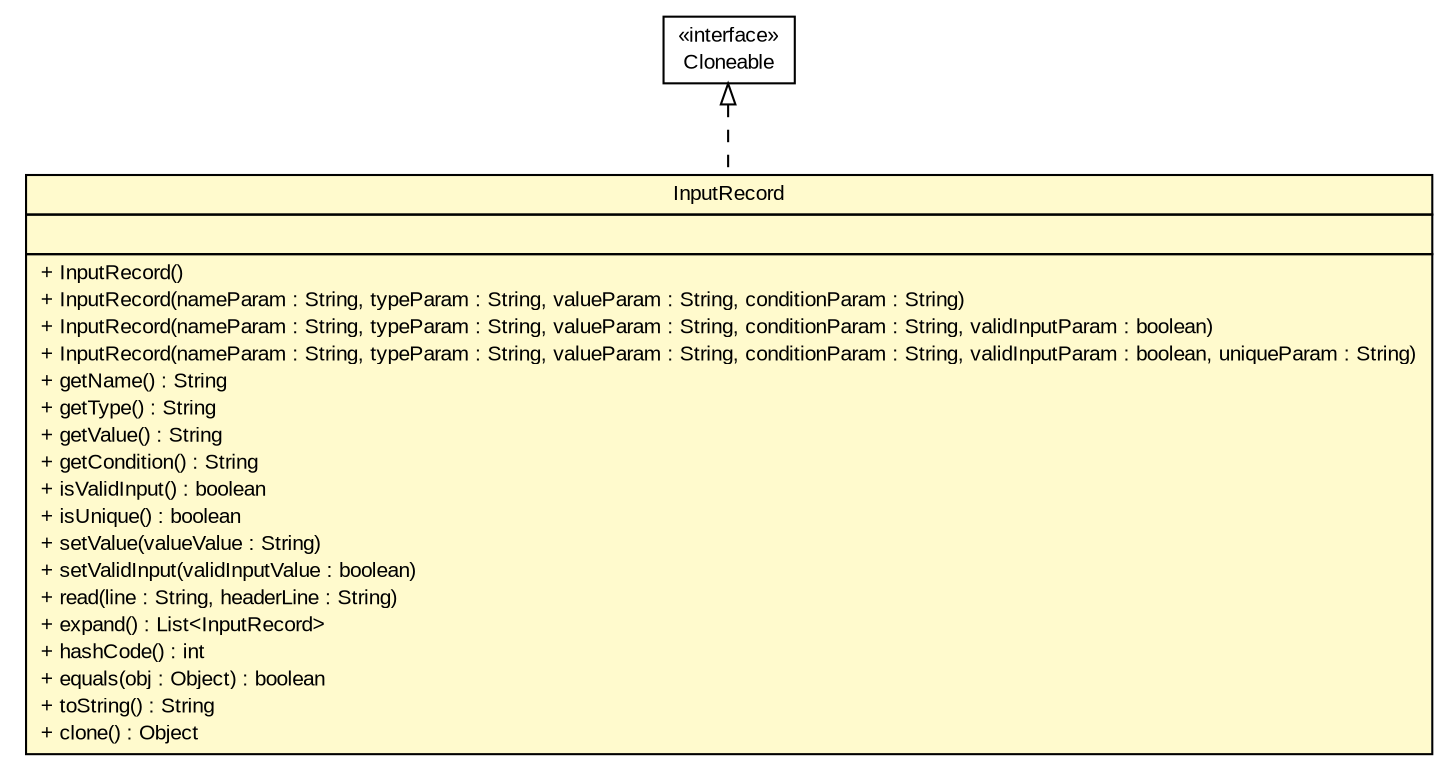 #!/usr/local/bin/dot
#
# Class diagram 
# Generated by UMLGraph version R5_6 (http://www.umlgraph.org/)
#

digraph G {
	edge [fontname="arial",fontsize=10,labelfontname="arial",labelfontsize=10];
	node [fontname="arial",fontsize=10,shape=plaintext];
	nodesep=0.25;
	ranksep=0.5;
	// com.github.mkolisnyk.aerial.document.InputRecord
	c2898 [label=<<table title="com.github.mkolisnyk.aerial.document.InputRecord" border="0" cellborder="1" cellspacing="0" cellpadding="2" port="p" bgcolor="lemonChiffon" href="./InputRecord.html">
		<tr><td><table border="0" cellspacing="0" cellpadding="1">
<tr><td align="center" balign="center"> InputRecord </td></tr>
		</table></td></tr>
		<tr><td><table border="0" cellspacing="0" cellpadding="1">
<tr><td align="left" balign="left">  </td></tr>
		</table></td></tr>
		<tr><td><table border="0" cellspacing="0" cellpadding="1">
<tr><td align="left" balign="left"> + InputRecord() </td></tr>
<tr><td align="left" balign="left"> + InputRecord(nameParam : String, typeParam : String, valueParam : String, conditionParam : String) </td></tr>
<tr><td align="left" balign="left"> + InputRecord(nameParam : String, typeParam : String, valueParam : String, conditionParam : String, validInputParam : boolean) </td></tr>
<tr><td align="left" balign="left"> + InputRecord(nameParam : String, typeParam : String, valueParam : String, conditionParam : String, validInputParam : boolean, uniqueParam : String) </td></tr>
<tr><td align="left" balign="left"> + getName() : String </td></tr>
<tr><td align="left" balign="left"> + getType() : String </td></tr>
<tr><td align="left" balign="left"> + getValue() : String </td></tr>
<tr><td align="left" balign="left"> + getCondition() : String </td></tr>
<tr><td align="left" balign="left"> + isValidInput() : boolean </td></tr>
<tr><td align="left" balign="left"> + isUnique() : boolean </td></tr>
<tr><td align="left" balign="left"> + setValue(valueValue : String) </td></tr>
<tr><td align="left" balign="left"> + setValidInput(validInputValue : boolean) </td></tr>
<tr><td align="left" balign="left"> + read(line : String, headerLine : String) </td></tr>
<tr><td align="left" balign="left"> + expand() : List&lt;InputRecord&gt; </td></tr>
<tr><td align="left" balign="left"> + hashCode() : int </td></tr>
<tr><td align="left" balign="left"> + equals(obj : Object) : boolean </td></tr>
<tr><td align="left" balign="left"> + toString() : String </td></tr>
<tr><td align="left" balign="left"> + clone() : Object </td></tr>
		</table></td></tr>
		</table>>, URL="./InputRecord.html", fontname="arial", fontcolor="black", fontsize=10.0];
	//com.github.mkolisnyk.aerial.document.InputRecord implements java.lang.Cloneable
	c2924:p -> c2898:p [dir=back,arrowtail=empty,style=dashed];
	// java.lang.Cloneable
	c2924 [label=<<table title="java.lang.Cloneable" border="0" cellborder="1" cellspacing="0" cellpadding="2" port="p" href="http://java.sun.com/j2se/1.4.2/docs/api/java/lang/Cloneable.html">
		<tr><td><table border="0" cellspacing="0" cellpadding="1">
<tr><td align="center" balign="center"> &#171;interface&#187; </td></tr>
<tr><td align="center" balign="center"> Cloneable </td></tr>
		</table></td></tr>
		</table>>, URL="http://java.sun.com/j2se/1.4.2/docs/api/java/lang/Cloneable.html", fontname="arial", fontcolor="black", fontsize=10.0];
}

